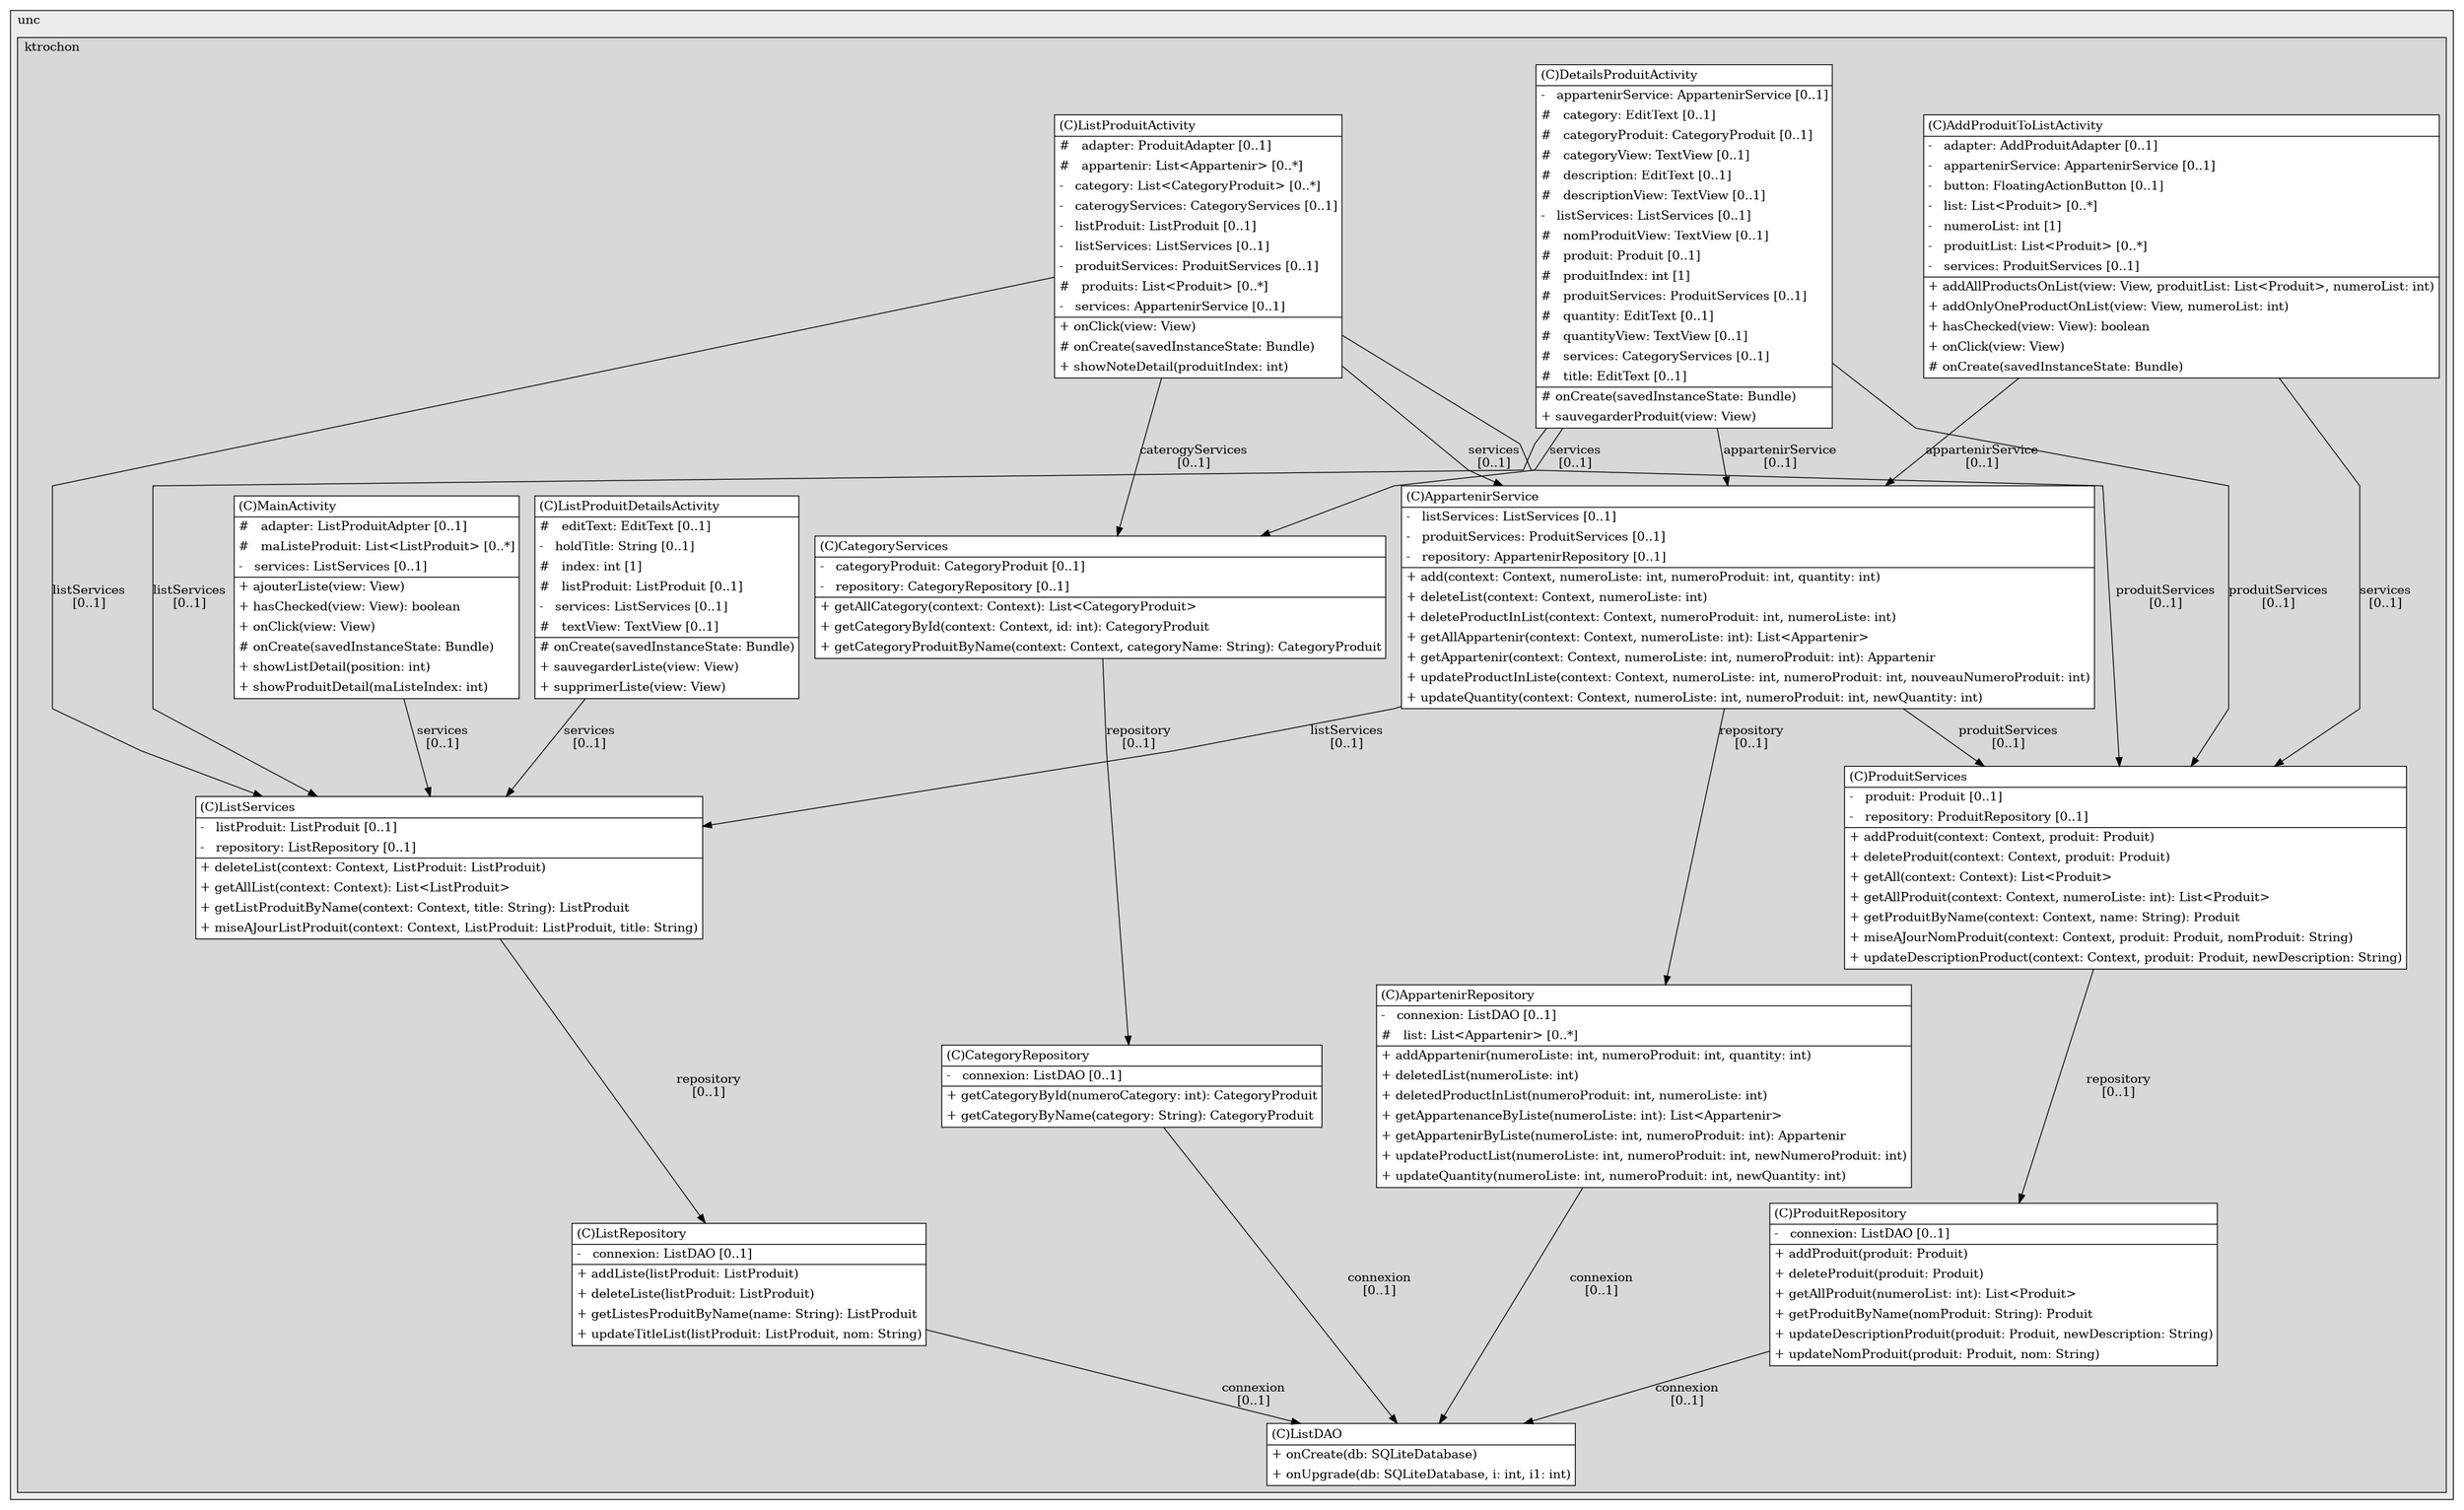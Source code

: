 @startuml

/' diagram meta data start
config=StructureConfiguration;
{
  "projectClassification": {
    "searchMode": "OpenProject", // OpenProject, AllProjects
    "includedProjects": "",
    "pathEndKeywords": "*.impl",
    "isClientPath": "",
    "isClientName": "",
    "isTestPath": "",
    "isTestName": "",
    "isMappingPath": "",
    "isMappingName": "",
    "isDataAccessPath": "",
    "isDataAccessName": "",
    "isDataStructurePath": "",
    "isDataStructureName": "",
    "isInterfaceStructuresPath": "",
    "isInterfaceStructuresName": "",
    "isEntryPointPath": "",
    "isEntryPointName": "",
    "treatFinalFieldsAsMandatory": false
  },
  "graphRestriction": {
    "classPackageExcludeFilter": "",
    "classPackageIncludeFilter": "",
    "classNameExcludeFilter": "",
    "classNameIncludeFilter": "",
    "methodNameExcludeFilter": "",
    "methodNameIncludeFilter": "",
    "removeByInheritance": "", // inheritance/annotation based filtering is done in a second step
    "removeByAnnotation": "",
    "removeByClassPackage": "", // cleanup the graph after inheritance/annotation based filtering is done
    "removeByClassName": "",
    "cutMappings": false,
    "cutEnum": true,
    "cutTests": true,
    "cutClient": true,
    "cutDataAccess": false,
    "cutInterfaceStructures": false,
    "cutDataStructures": false,
    "cutGetterAndSetter": true,
    "cutConstructors": true
  },
  "graphTraversal": {
    "forwardDepth": 6,
    "backwardDepth": 6,
    "classPackageExcludeFilter": "",
    "classPackageIncludeFilter": "",
    "classNameExcludeFilter": "",
    "classNameIncludeFilter": "",
    "methodNameExcludeFilter": "",
    "methodNameIncludeFilter": "",
    "hideMappings": false,
    "hideDataStructures": false,
    "hidePrivateMethods": true,
    "hideInterfaceCalls": true, // indirection: implementation -> interface (is hidden) -> implementation
    "onlyShowApplicationEntryPoints": false, // root node is included
    "useMethodCallsForStructureDiagram": "ForwardOnly" // ForwardOnly, BothDirections, No
  },
  "details": {
    "aggregation": "GroupByClass", // ByClass, GroupByClass, None
    "showClassGenericTypes": true,
    "showMethods": true,
    "showMethodParameterNames": true,
    "showMethodParameterTypes": true,
    "showMethodReturnType": true,
    "showPackageLevels": 2,
    "showDetailedClassStructure": true
  },
  "rootClass": "nc.unc.ktrochon.pocketlist.DAO.ListDAO",
  "extensionCallbackMethod": "" // qualified.class.name#methodName - signature: public static String method(String)
}
diagram meta data end '/



digraph g {
    rankdir="TB"
    splines=polyline
    

'nodes 
subgraph cluster_115946 { 
   	label=unc
	labeljust=l
	fillcolor="#ececec"
	style=filled
   
   subgraph cluster_949228562 { 
   	label=ktrochon
	labeljust=l
	fillcolor="#d8d8d8"
	style=filled
   
   AddProduitToListActivity1243990011[
	label=<<TABLE BORDER="1" CELLBORDER="0" CELLPADDING="4" CELLSPACING="0">
<TR><TD ALIGN="LEFT" >(C)AddProduitToListActivity</TD></TR>
<HR/>
<TR><TD ALIGN="LEFT" >-   adapter: AddProduitAdapter [0..1]</TD></TR>
<TR><TD ALIGN="LEFT" >-   appartenirService: AppartenirService [0..1]</TD></TR>
<TR><TD ALIGN="LEFT" >-   button: FloatingActionButton [0..1]</TD></TR>
<TR><TD ALIGN="LEFT" >-   list: List&lt;Produit&gt; [0..*]</TD></TR>
<TR><TD ALIGN="LEFT" >-   numeroList: int [1]</TD></TR>
<TR><TD ALIGN="LEFT" >-   produitList: List&lt;Produit&gt; [0..*]</TD></TR>
<TR><TD ALIGN="LEFT" >-   services: ProduitServices [0..1]</TD></TR>
<HR/>
<TR><TD ALIGN="LEFT" >+ addAllProductsOnList(view: View, produitList: List&lt;Produit&gt;, numeroList: int)</TD></TR>
<TR><TD ALIGN="LEFT" >+ addOnlyOneProductOnList(view: View, numeroList: int)</TD></TR>
<TR><TD ALIGN="LEFT" >+ hasChecked(view: View): boolean</TD></TR>
<TR><TD ALIGN="LEFT" >+ onClick(view: View)</TD></TR>
<TR><TD ALIGN="LEFT" ># onCreate(savedInstanceState: Bundle)</TD></TR>
</TABLE>>
	style=filled
	margin=0
	shape=plaintext
	fillcolor="#FFFFFF"
];

AppartenirRepository886306589[
	label=<<TABLE BORDER="1" CELLBORDER="0" CELLPADDING="4" CELLSPACING="0">
<TR><TD ALIGN="LEFT" >(C)AppartenirRepository</TD></TR>
<HR/>
<TR><TD ALIGN="LEFT" >-   connexion: ListDAO [0..1]</TD></TR>
<TR><TD ALIGN="LEFT" >#   list: List&lt;Appartenir&gt; [0..*]</TD></TR>
<HR/>
<TR><TD ALIGN="LEFT" >+ addAppartenir(numeroListe: int, numeroProduit: int, quantity: int)</TD></TR>
<TR><TD ALIGN="LEFT" >+ deletedList(numeroListe: int)</TD></TR>
<TR><TD ALIGN="LEFT" >+ deletedProductInList(numeroProduit: int, numeroListe: int)</TD></TR>
<TR><TD ALIGN="LEFT" >+ getAppartenanceByListe(numeroListe: int): List&lt;Appartenir&gt;</TD></TR>
<TR><TD ALIGN="LEFT" >+ getAppartenirByListe(numeroListe: int, numeroProduit: int): Appartenir</TD></TR>
<TR><TD ALIGN="LEFT" >+ updateProductList(numeroListe: int, numeroProduit: int, newNumeroProduit: int)</TD></TR>
<TR><TD ALIGN="LEFT" >+ updateQuantity(numeroListe: int, numeroProduit: int, newQuantity: int)</TD></TR>
</TABLE>>
	style=filled
	margin=0
	shape=plaintext
	fillcolor="#FFFFFF"
];

AppartenirService121729986[
	label=<<TABLE BORDER="1" CELLBORDER="0" CELLPADDING="4" CELLSPACING="0">
<TR><TD ALIGN="LEFT" >(C)AppartenirService</TD></TR>
<HR/>
<TR><TD ALIGN="LEFT" >-   listServices: ListServices [0..1]</TD></TR>
<TR><TD ALIGN="LEFT" >-   produitServices: ProduitServices [0..1]</TD></TR>
<TR><TD ALIGN="LEFT" >-   repository: AppartenirRepository [0..1]</TD></TR>
<HR/>
<TR><TD ALIGN="LEFT" >+ add(context: Context, numeroListe: int, numeroProduit: int, quantity: int)</TD></TR>
<TR><TD ALIGN="LEFT" >+ deleteList(context: Context, numeroListe: int)</TD></TR>
<TR><TD ALIGN="LEFT" >+ deleteProductInList(context: Context, numeroProduit: int, numeroListe: int)</TD></TR>
<TR><TD ALIGN="LEFT" >+ getAllAppartenir(context: Context, numeroListe: int): List&lt;Appartenir&gt;</TD></TR>
<TR><TD ALIGN="LEFT" >+ getAppartenir(context: Context, numeroListe: int, numeroProduit: int): Appartenir</TD></TR>
<TR><TD ALIGN="LEFT" >+ updateProductInListe(context: Context, numeroListe: int, numeroProduit: int, nouveauNumeroProduit: int)</TD></TR>
<TR><TD ALIGN="LEFT" >+ updateQuantity(context: Context, numeroListe: int, numeroProduit: int, newQuantity: int)</TD></TR>
</TABLE>>
	style=filled
	margin=0
	shape=plaintext
	fillcolor="#FFFFFF"
];

CategoryRepository886306589[
	label=<<TABLE BORDER="1" CELLBORDER="0" CELLPADDING="4" CELLSPACING="0">
<TR><TD ALIGN="LEFT" >(C)CategoryRepository</TD></TR>
<HR/>
<TR><TD ALIGN="LEFT" >-   connexion: ListDAO [0..1]</TD></TR>
<HR/>
<TR><TD ALIGN="LEFT" >+ getCategoryById(numeroCategory: int): CategoryProduit</TD></TR>
<TR><TD ALIGN="LEFT" >+ getCategoryByName(category: String): CategoryProduit</TD></TR>
</TABLE>>
	style=filled
	margin=0
	shape=plaintext
	fillcolor="#FFFFFF"
];

CategoryServices121729986[
	label=<<TABLE BORDER="1" CELLBORDER="0" CELLPADDING="4" CELLSPACING="0">
<TR><TD ALIGN="LEFT" >(C)CategoryServices</TD></TR>
<HR/>
<TR><TD ALIGN="LEFT" >-   categoryProduit: CategoryProduit [0..1]</TD></TR>
<TR><TD ALIGN="LEFT" >-   repository: CategoryRepository [0..1]</TD></TR>
<HR/>
<TR><TD ALIGN="LEFT" >+ getAllCategory(context: Context): List&lt;CategoryProduit&gt;</TD></TR>
<TR><TD ALIGN="LEFT" >+ getCategoryById(context: Context, id: int): CategoryProduit</TD></TR>
<TR><TD ALIGN="LEFT" >+ getCategoryProduitByName(context: Context, categoryName: String): CategoryProduit</TD></TR>
</TABLE>>
	style=filled
	margin=0
	shape=plaintext
	fillcolor="#FFFFFF"
];

DetailsProduitActivity1243990011[
	label=<<TABLE BORDER="1" CELLBORDER="0" CELLPADDING="4" CELLSPACING="0">
<TR><TD ALIGN="LEFT" >(C)DetailsProduitActivity</TD></TR>
<HR/>
<TR><TD ALIGN="LEFT" >-   appartenirService: AppartenirService [0..1]</TD></TR>
<TR><TD ALIGN="LEFT" >#   category: EditText [0..1]</TD></TR>
<TR><TD ALIGN="LEFT" >#   categoryProduit: CategoryProduit [0..1]</TD></TR>
<TR><TD ALIGN="LEFT" >#   categoryView: TextView [0..1]</TD></TR>
<TR><TD ALIGN="LEFT" >#   description: EditText [0..1]</TD></TR>
<TR><TD ALIGN="LEFT" >#   descriptionView: TextView [0..1]</TD></TR>
<TR><TD ALIGN="LEFT" >-   listServices: ListServices [0..1]</TD></TR>
<TR><TD ALIGN="LEFT" >#   nomProduitView: TextView [0..1]</TD></TR>
<TR><TD ALIGN="LEFT" >#   produit: Produit [0..1]</TD></TR>
<TR><TD ALIGN="LEFT" >#   produitIndex: int [1]</TD></TR>
<TR><TD ALIGN="LEFT" >#   produitServices: ProduitServices [0..1]</TD></TR>
<TR><TD ALIGN="LEFT" >#   quantity: EditText [0..1]</TD></TR>
<TR><TD ALIGN="LEFT" >#   quantityView: TextView [0..1]</TD></TR>
<TR><TD ALIGN="LEFT" >#   services: CategoryServices [0..1]</TD></TR>
<TR><TD ALIGN="LEFT" >#   title: EditText [0..1]</TD></TR>
<HR/>
<TR><TD ALIGN="LEFT" ># onCreate(savedInstanceState: Bundle)</TD></TR>
<TR><TD ALIGN="LEFT" >+ sauvegarderProduit(view: View)</TD></TR>
</TABLE>>
	style=filled
	margin=0
	shape=plaintext
	fillcolor="#FFFFFF"
];

ListDAO1311685889[
	label=<<TABLE BORDER="1" CELLBORDER="0" CELLPADDING="4" CELLSPACING="0">
<TR><TD ALIGN="LEFT" >(C)ListDAO</TD></TR>
<HR/>
<TR><TD ALIGN="LEFT" >+ onCreate(db: SQLiteDatabase)</TD></TR>
<TR><TD ALIGN="LEFT" >+ onUpgrade(db: SQLiteDatabase, i: int, i1: int)</TD></TR>
</TABLE>>
	style=filled
	margin=0
	shape=plaintext
	fillcolor="#FFFFFF"
];

ListProduitActivity1243990011[
	label=<<TABLE BORDER="1" CELLBORDER="0" CELLPADDING="4" CELLSPACING="0">
<TR><TD ALIGN="LEFT" >(C)ListProduitActivity</TD></TR>
<HR/>
<TR><TD ALIGN="LEFT" >#   adapter: ProduitAdapter [0..1]</TD></TR>
<TR><TD ALIGN="LEFT" >#   appartenir: List&lt;Appartenir&gt; [0..*]</TD></TR>
<TR><TD ALIGN="LEFT" >-   category: List&lt;CategoryProduit&gt; [0..*]</TD></TR>
<TR><TD ALIGN="LEFT" >-   caterogyServices: CategoryServices [0..1]</TD></TR>
<TR><TD ALIGN="LEFT" >-   listProduit: ListProduit [0..1]</TD></TR>
<TR><TD ALIGN="LEFT" >-   listServices: ListServices [0..1]</TD></TR>
<TR><TD ALIGN="LEFT" >-   produitServices: ProduitServices [0..1]</TD></TR>
<TR><TD ALIGN="LEFT" >#   produits: List&lt;Produit&gt; [0..*]</TD></TR>
<TR><TD ALIGN="LEFT" >-   services: AppartenirService [0..1]</TD></TR>
<HR/>
<TR><TD ALIGN="LEFT" >+ onClick(view: View)</TD></TR>
<TR><TD ALIGN="LEFT" ># onCreate(savedInstanceState: Bundle)</TD></TR>
<TR><TD ALIGN="LEFT" >+ showNoteDetail(produitIndex: int)</TD></TR>
</TABLE>>
	style=filled
	margin=0
	shape=plaintext
	fillcolor="#FFFFFF"
];

ListProduitDetailsActivity1243990011[
	label=<<TABLE BORDER="1" CELLBORDER="0" CELLPADDING="4" CELLSPACING="0">
<TR><TD ALIGN="LEFT" >(C)ListProduitDetailsActivity</TD></TR>
<HR/>
<TR><TD ALIGN="LEFT" >#   editText: EditText [0..1]</TD></TR>
<TR><TD ALIGN="LEFT" >-   holdTitle: String [0..1]</TD></TR>
<TR><TD ALIGN="LEFT" >#   index: int [1]</TD></TR>
<TR><TD ALIGN="LEFT" >#   listProduit: ListProduit [0..1]</TD></TR>
<TR><TD ALIGN="LEFT" >-   services: ListServices [0..1]</TD></TR>
<TR><TD ALIGN="LEFT" >#   textView: TextView [0..1]</TD></TR>
<HR/>
<TR><TD ALIGN="LEFT" ># onCreate(savedInstanceState: Bundle)</TD></TR>
<TR><TD ALIGN="LEFT" >+ sauvegarderListe(view: View)</TD></TR>
<TR><TD ALIGN="LEFT" >+ supprimerListe(view: View)</TD></TR>
</TABLE>>
	style=filled
	margin=0
	shape=plaintext
	fillcolor="#FFFFFF"
];

ListRepository886306589[
	label=<<TABLE BORDER="1" CELLBORDER="0" CELLPADDING="4" CELLSPACING="0">
<TR><TD ALIGN="LEFT" >(C)ListRepository</TD></TR>
<HR/>
<TR><TD ALIGN="LEFT" >-   connexion: ListDAO [0..1]</TD></TR>
<HR/>
<TR><TD ALIGN="LEFT" >+ addListe(listProduit: ListProduit)</TD></TR>
<TR><TD ALIGN="LEFT" >+ deleteListe(listProduit: ListProduit)</TD></TR>
<TR><TD ALIGN="LEFT" >+ getListesProduitByName(name: String): ListProduit</TD></TR>
<TR><TD ALIGN="LEFT" >+ updateTitleList(listProduit: ListProduit, nom: String)</TD></TR>
</TABLE>>
	style=filled
	margin=0
	shape=plaintext
	fillcolor="#FFFFFF"
];

ListServices121729986[
	label=<<TABLE BORDER="1" CELLBORDER="0" CELLPADDING="4" CELLSPACING="0">
<TR><TD ALIGN="LEFT" >(C)ListServices</TD></TR>
<HR/>
<TR><TD ALIGN="LEFT" >-   listProduit: ListProduit [0..1]</TD></TR>
<TR><TD ALIGN="LEFT" >-   repository: ListRepository [0..1]</TD></TR>
<HR/>
<TR><TD ALIGN="LEFT" >+ deleteList(context: Context, ListProduit: ListProduit)</TD></TR>
<TR><TD ALIGN="LEFT" >+ getAllList(context: Context): List&lt;ListProduit&gt;</TD></TR>
<TR><TD ALIGN="LEFT" >+ getListProduitByName(context: Context, title: String): ListProduit</TD></TR>
<TR><TD ALIGN="LEFT" >+ miseAJourListProduit(context: Context, ListProduit: ListProduit, title: String)</TD></TR>
</TABLE>>
	style=filled
	margin=0
	shape=plaintext
	fillcolor="#FFFFFF"
];

MainActivity1243990011[
	label=<<TABLE BORDER="1" CELLBORDER="0" CELLPADDING="4" CELLSPACING="0">
<TR><TD ALIGN="LEFT" >(C)MainActivity</TD></TR>
<HR/>
<TR><TD ALIGN="LEFT" >#   adapter: ListProduitAdpter [0..1]</TD></TR>
<TR><TD ALIGN="LEFT" >#   maListeProduit: List&lt;ListProduit&gt; [0..*]</TD></TR>
<TR><TD ALIGN="LEFT" >-   services: ListServices [0..1]</TD></TR>
<HR/>
<TR><TD ALIGN="LEFT" >+ ajouterListe(view: View)</TD></TR>
<TR><TD ALIGN="LEFT" >+ hasChecked(view: View): boolean</TD></TR>
<TR><TD ALIGN="LEFT" >+ onClick(view: View)</TD></TR>
<TR><TD ALIGN="LEFT" ># onCreate(savedInstanceState: Bundle)</TD></TR>
<TR><TD ALIGN="LEFT" >+ showListDetail(position: int)</TD></TR>
<TR><TD ALIGN="LEFT" >+ showProduitDetail(maListeIndex: int)</TD></TR>
</TABLE>>
	style=filled
	margin=0
	shape=plaintext
	fillcolor="#FFFFFF"
];

ProduitRepository886306589[
	label=<<TABLE BORDER="1" CELLBORDER="0" CELLPADDING="4" CELLSPACING="0">
<TR><TD ALIGN="LEFT" >(C)ProduitRepository</TD></TR>
<HR/>
<TR><TD ALIGN="LEFT" >-   connexion: ListDAO [0..1]</TD></TR>
<HR/>
<TR><TD ALIGN="LEFT" >+ addProduit(produit: Produit)</TD></TR>
<TR><TD ALIGN="LEFT" >+ deleteProduit(produit: Produit)</TD></TR>
<TR><TD ALIGN="LEFT" >+ getAllProduit(numeroList: int): List&lt;Produit&gt;</TD></TR>
<TR><TD ALIGN="LEFT" >+ getProduitByName(nomProduit: String): Produit</TD></TR>
<TR><TD ALIGN="LEFT" >+ updateDescriptionProduit(produit: Produit, newDescription: String)</TD></TR>
<TR><TD ALIGN="LEFT" >+ updateNomProduit(produit: Produit, nom: String)</TD></TR>
</TABLE>>
	style=filled
	margin=0
	shape=plaintext
	fillcolor="#FFFFFF"
];

ProduitServices121729986[
	label=<<TABLE BORDER="1" CELLBORDER="0" CELLPADDING="4" CELLSPACING="0">
<TR><TD ALIGN="LEFT" >(C)ProduitServices</TD></TR>
<HR/>
<TR><TD ALIGN="LEFT" >-   produit: Produit [0..1]</TD></TR>
<TR><TD ALIGN="LEFT" >-   repository: ProduitRepository [0..1]</TD></TR>
<HR/>
<TR><TD ALIGN="LEFT" >+ addProduit(context: Context, produit: Produit)</TD></TR>
<TR><TD ALIGN="LEFT" >+ deleteProduit(context: Context, produit: Produit)</TD></TR>
<TR><TD ALIGN="LEFT" >+ getAll(context: Context): List&lt;Produit&gt;</TD></TR>
<TR><TD ALIGN="LEFT" >+ getAllProduit(context: Context, numeroListe: int): List&lt;Produit&gt;</TD></TR>
<TR><TD ALIGN="LEFT" >+ getProduitByName(context: Context, name: String): Produit</TD></TR>
<TR><TD ALIGN="LEFT" >+ miseAJourNomProduit(context: Context, produit: Produit, nomProduit: String)</TD></TR>
<TR><TD ALIGN="LEFT" >+ updateDescriptionProduct(context: Context, produit: Produit, newDescription: String)</TD></TR>
</TABLE>>
	style=filled
	margin=0
	shape=plaintext
	fillcolor="#FFFFFF"
];
} 
} 

'edges    
AddProduitToListActivity1243990011 -> AppartenirService121729986[label="appartenirService
[0..1]"];
AddProduitToListActivity1243990011 -> ProduitServices121729986[label="services
[0..1]"];
AppartenirRepository886306589 -> ListDAO1311685889[label="connexion
[0..1]"];
AppartenirService121729986 -> AppartenirRepository886306589[label="repository
[0..1]"];
AppartenirService121729986 -> ListServices121729986[label="listServices
[0..1]"];
AppartenirService121729986 -> ProduitServices121729986[label="produitServices
[0..1]"];
CategoryRepository886306589 -> ListDAO1311685889[label="connexion
[0..1]"];
CategoryServices121729986 -> CategoryRepository886306589[label="repository
[0..1]"];
DetailsProduitActivity1243990011 -> AppartenirService121729986[label="appartenirService
[0..1]"];
DetailsProduitActivity1243990011 -> CategoryServices121729986[label="services
[0..1]"];
DetailsProduitActivity1243990011 -> ListServices121729986[label="listServices
[0..1]"];
DetailsProduitActivity1243990011 -> ProduitServices121729986[label="produitServices
[0..1]"];
ListProduitActivity1243990011 -> AppartenirService121729986[label="services
[0..1]"];
ListProduitActivity1243990011 -> CategoryServices121729986[label="caterogyServices
[0..1]"];
ListProduitActivity1243990011 -> ListServices121729986[label="listServices
[0..1]"];
ListProduitActivity1243990011 -> ProduitServices121729986[label="produitServices
[0..1]"];
ListProduitDetailsActivity1243990011 -> ListServices121729986[label="services
[0..1]"];
ListRepository886306589 -> ListDAO1311685889[label="connexion
[0..1]"];
ListServices121729986 -> ListRepository886306589[label="repository
[0..1]"];
MainActivity1243990011 -> ListServices121729986[label="services
[0..1]"];
ProduitRepository886306589 -> ListDAO1311685889[label="connexion
[0..1]"];
ProduitServices121729986 -> ProduitRepository886306589[label="repository
[0..1]"];
    
}
@enduml